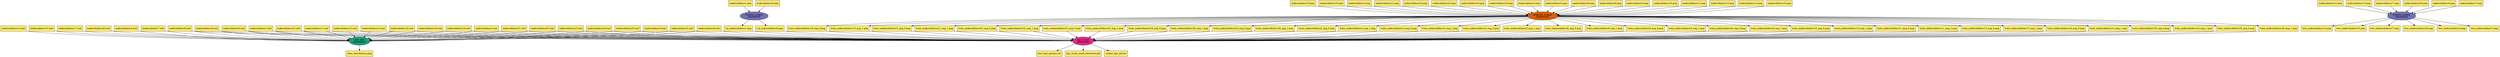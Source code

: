 digraph dag {
    ratio=fill
    node [style=filled,color="#444444",fillcolor="#ffed6f"]
    edge [arrowhead=normal,arrowsize=1.0]

    "ID0000001" [shape=ellipse,color="#000000",fillcolor="#1b9e77",label="dist_plot\nID0000001"]
    "ID0000002" [shape=ellipse,color="#000000",fillcolor="#d95f02",label="augment_images\nID0000002"]
    "ID0000003" [shape=ellipse,color="#000000",fillcolor="#7570b3",label="rename_images\nID0000003"]
    "ID0000004" [shape=ellipse,color="#000000",fillcolor="#7570b3",label="rename_images\nID0000004"]
    "ID0000005" [shape=ellipse,color="#000000",fillcolor="#e7298a",label="hpo_script\nID0000005"]
    "best_hpo_params.txt" [shape=rect,color="#000000",fillcolor="#ffed6f",label="best_hpo_params.txt"]
    "class_distribution.png" [shape=rect,color="#000000",fillcolor="#ffed6f",label="class_distribution.png"]
    "hpo_study_mask_detection.pkl" [shape=rect,color="#000000",fillcolor="#ffed6f",label="hpo_study_mask_detection.pkl"]
    "maksssksksss0.png" [shape=rect,color="#000000",fillcolor="#ffed6f",label="maksssksksss0.png"]
    "maksssksksss0.xml" [shape=rect,color="#000000",fillcolor="#ffed6f",label="maksssksksss0.xml"]
    "maksssksksss1.png" [shape=rect,color="#000000",fillcolor="#ffed6f",label="maksssksksss1.png"]
    "maksssksksss1.xml" [shape=rect,color="#000000",fillcolor="#ffed6f",label="maksssksksss1.xml"]
    "maksssksksss10.png" [shape=rect,color="#000000",fillcolor="#ffed6f",label="maksssksksss10.png"]
    "maksssksksss10.xml" [shape=rect,color="#000000",fillcolor="#ffed6f",label="maksssksksss10.xml"]
    "maksssksksss11.png" [shape=rect,color="#000000",fillcolor="#ffed6f",label="maksssksksss11.png"]
    "maksssksksss11.xml" [shape=rect,color="#000000",fillcolor="#ffed6f",label="maksssksksss11.xml"]
    "maksssksksss12.png" [shape=rect,color="#000000",fillcolor="#ffed6f",label="maksssksksss12.png"]
    "maksssksksss12.xml" [shape=rect,color="#000000",fillcolor="#ffed6f",label="maksssksksss12.xml"]
    "maksssksksss13.png" [shape=rect,color="#000000",fillcolor="#ffed6f",label="maksssksksss13.png"]
    "maksssksksss13.xml" [shape=rect,color="#000000",fillcolor="#ffed6f",label="maksssksksss13.xml"]
    "maksssksksss14.png" [shape=rect,color="#000000",fillcolor="#ffed6f",label="maksssksksss14.png"]
    "maksssksksss14.xml" [shape=rect,color="#000000",fillcolor="#ffed6f",label="maksssksksss14.xml"]
    "maksssksksss15.png" [shape=rect,color="#000000",fillcolor="#ffed6f",label="maksssksksss15.png"]
    "maksssksksss15.xml" [shape=rect,color="#000000",fillcolor="#ffed6f",label="maksssksksss15.xml"]
    "maksssksksss16.png" [shape=rect,color="#000000",fillcolor="#ffed6f",label="maksssksksss16.png"]
    "maksssksksss16.xml" [shape=rect,color="#000000",fillcolor="#ffed6f",label="maksssksksss16.xml"]
    "maksssksksss17.png" [shape=rect,color="#000000",fillcolor="#ffed6f",label="maksssksksss17.png"]
    "maksssksksss17.xml" [shape=rect,color="#000000",fillcolor="#ffed6f",label="maksssksksss17.xml"]
    "maksssksksss18.png" [shape=rect,color="#000000",fillcolor="#ffed6f",label="maksssksksss18.png"]
    "maksssksksss18.xml" [shape=rect,color="#000000",fillcolor="#ffed6f",label="maksssksksss18.xml"]
    "maksssksksss19.png" [shape=rect,color="#000000",fillcolor="#ffed6f",label="maksssksksss19.png"]
    "maksssksksss19.xml" [shape=rect,color="#000000",fillcolor="#ffed6f",label="maksssksksss19.xml"]
    "maksssksksss2.png" [shape=rect,color="#000000",fillcolor="#ffed6f",label="maksssksksss2.png"]
    "maksssksksss2.xml" [shape=rect,color="#000000",fillcolor="#ffed6f",label="maksssksksss2.xml"]
    "maksssksksss20.png" [shape=rect,color="#000000",fillcolor="#ffed6f",label="maksssksksss20.png"]
    "maksssksksss20.xml" [shape=rect,color="#000000",fillcolor="#ffed6f",label="maksssksksss20.xml"]
    "maksssksksss21.png" [shape=rect,color="#000000",fillcolor="#ffed6f",label="maksssksksss21.png"]
    "maksssksksss21.xml" [shape=rect,color="#000000",fillcolor="#ffed6f",label="maksssksksss21.xml"]
    "maksssksksss22.png" [shape=rect,color="#000000",fillcolor="#ffed6f",label="maksssksksss22.png"]
    "maksssksksss22.xml" [shape=rect,color="#000000",fillcolor="#ffed6f",label="maksssksksss22.xml"]
    "maksssksksss23.png" [shape=rect,color="#000000",fillcolor="#ffed6f",label="maksssksksss23.png"]
    "maksssksksss23.xml" [shape=rect,color="#000000",fillcolor="#ffed6f",label="maksssksksss23.xml"]
    "maksssksksss24.png" [shape=rect,color="#000000",fillcolor="#ffed6f",label="maksssksksss24.png"]
    "maksssksksss24.xml" [shape=rect,color="#000000",fillcolor="#ffed6f",label="maksssksksss24.xml"]
    "maksssksksss25.png" [shape=rect,color="#000000",fillcolor="#ffed6f",label="maksssksksss25.png"]
    "maksssksksss25.xml" [shape=rect,color="#000000",fillcolor="#ffed6f",label="maksssksksss25.xml"]
    "maksssksksss3.png" [shape=rect,color="#000000",fillcolor="#ffed6f",label="maksssksksss3.png"]
    "maksssksksss3.xml" [shape=rect,color="#000000",fillcolor="#ffed6f",label="maksssksksss3.xml"]
    "maksssksksss4.png" [shape=rect,color="#000000",fillcolor="#ffed6f",label="maksssksksss4.png"]
    "maksssksksss4.xml" [shape=rect,color="#000000",fillcolor="#ffed6f",label="maksssksksss4.xml"]
    "maksssksksss5.png" [shape=rect,color="#000000",fillcolor="#ffed6f",label="maksssksksss5.png"]
    "maksssksksss5.xml" [shape=rect,color="#000000",fillcolor="#ffed6f",label="maksssksksss5.xml"]
    "maksssksksss6.png" [shape=rect,color="#000000",fillcolor="#ffed6f",label="maksssksksss6.png"]
    "maksssksksss6.xml" [shape=rect,color="#000000",fillcolor="#ffed6f",label="maksssksksss6.xml"]
    "maksssksksss7.png" [shape=rect,color="#000000",fillcolor="#ffed6f",label="maksssksksss7.png"]
    "maksssksksss7.xml" [shape=rect,color="#000000",fillcolor="#ffed6f",label="maksssksksss7.xml"]
    "maksssksksss8.png" [shape=rect,color="#000000",fillcolor="#ffed6f",label="maksssksksss8.png"]
    "maksssksksss8.xml" [shape=rect,color="#000000",fillcolor="#ffed6f",label="maksssksksss8.xml"]
    "maksssksksss9.png" [shape=rect,color="#000000",fillcolor="#ffed6f",label="maksssksksss9.png"]
    "maksssksksss9.xml" [shape=rect,color="#000000",fillcolor="#ffed6f",label="maksssksksss9.xml"]
    "output_hpo_job.txt" [shape=rect,color="#000000",fillcolor="#ffed6f",label="output_hpo_job.txt"]
    "test_maksssksksss12.png" [shape=rect,color="#000000",fillcolor="#ffed6f",label="test_maksssksksss12.png"]
    "test_maksssksksss15.png" [shape=rect,color="#000000",fillcolor="#ffed6f",label="test_maksssksksss15.png"]
    "test_maksssksksss17.png" [shape=rect,color="#000000",fillcolor="#ffed6f",label="test_maksssksksss17.png"]
    "test_maksssksksss20.png" [shape=rect,color="#000000",fillcolor="#ffed6f",label="test_maksssksksss20.png"]
    "test_maksssksksss4.png" [shape=rect,color="#000000",fillcolor="#ffed6f",label="test_maksssksksss4.png"]
    "test_maksssksksss7.png" [shape=rect,color="#000000",fillcolor="#ffed6f",label="test_maksssksksss7.png"]
    "train_maksssksksss0_aug_0.png" [shape=rect,color="#000000",fillcolor="#ffed6f",label="train_maksssksksss0_aug_0.png"]
    "train_maksssksksss0_aug_1.png" [shape=rect,color="#000000",fillcolor="#ffed6f",label="train_maksssksksss0_aug_1.png"]
    "train_maksssksksss10_aug_0.png" [shape=rect,color="#000000",fillcolor="#ffed6f",label="train_maksssksksss10_aug_0.png"]
    "train_maksssksksss10_aug_1.png" [shape=rect,color="#000000",fillcolor="#ffed6f",label="train_maksssksksss10_aug_1.png"]
    "train_maksssksksss11_aug_0.png" [shape=rect,color="#000000",fillcolor="#ffed6f",label="train_maksssksksss11_aug_0.png"]
    "train_maksssksksss11_aug_1.png" [shape=rect,color="#000000",fillcolor="#ffed6f",label="train_maksssksksss11_aug_1.png"]
    "train_maksssksksss13_aug_0.png" [shape=rect,color="#000000",fillcolor="#ffed6f",label="train_maksssksksss13_aug_0.png"]
    "train_maksssksksss13_aug_1.png" [shape=rect,color="#000000",fillcolor="#ffed6f",label="train_maksssksksss13_aug_1.png"]
    "train_maksssksksss14_aug_0.png" [shape=rect,color="#000000",fillcolor="#ffed6f",label="train_maksssksksss14_aug_0.png"]
    "train_maksssksksss14_aug_1.png" [shape=rect,color="#000000",fillcolor="#ffed6f",label="train_maksssksksss14_aug_1.png"]
    "train_maksssksksss16_aug_0.png" [shape=rect,color="#000000",fillcolor="#ffed6f",label="train_maksssksksss16_aug_0.png"]
    "train_maksssksksss16_aug_1.png" [shape=rect,color="#000000",fillcolor="#ffed6f",label="train_maksssksksss16_aug_1.png"]
    "train_maksssksksss18_aug_0.png" [shape=rect,color="#000000",fillcolor="#ffed6f",label="train_maksssksksss18_aug_0.png"]
    "train_maksssksksss18_aug_1.png" [shape=rect,color="#000000",fillcolor="#ffed6f",label="train_maksssksksss18_aug_1.png"]
    "train_maksssksksss19_aug_0.png" [shape=rect,color="#000000",fillcolor="#ffed6f",label="train_maksssksksss19_aug_0.png"]
    "train_maksssksksss19_aug_1.png" [shape=rect,color="#000000",fillcolor="#ffed6f",label="train_maksssksksss19_aug_1.png"]
    "train_maksssksksss21_aug_0.png" [shape=rect,color="#000000",fillcolor="#ffed6f",label="train_maksssksksss21_aug_0.png"]
    "train_maksssksksss21_aug_1.png" [shape=rect,color="#000000",fillcolor="#ffed6f",label="train_maksssksksss21_aug_1.png"]
    "train_maksssksksss22_aug_0.png" [shape=rect,color="#000000",fillcolor="#ffed6f",label="train_maksssksksss22_aug_0.png"]
    "train_maksssksksss22_aug_1.png" [shape=rect,color="#000000",fillcolor="#ffed6f",label="train_maksssksksss22_aug_1.png"]
    "train_maksssksksss23_aug_0.png" [shape=rect,color="#000000",fillcolor="#ffed6f",label="train_maksssksksss23_aug_0.png"]
    "train_maksssksksss23_aug_1.png" [shape=rect,color="#000000",fillcolor="#ffed6f",label="train_maksssksksss23_aug_1.png"]
    "train_maksssksksss24_aug_0.png" [shape=rect,color="#000000",fillcolor="#ffed6f",label="train_maksssksksss24_aug_0.png"]
    "train_maksssksksss24_aug_1.png" [shape=rect,color="#000000",fillcolor="#ffed6f",label="train_maksssksksss24_aug_1.png"]
    "train_maksssksksss25_aug_0.png" [shape=rect,color="#000000",fillcolor="#ffed6f",label="train_maksssksksss25_aug_0.png"]
    "train_maksssksksss25_aug_1.png" [shape=rect,color="#000000",fillcolor="#ffed6f",label="train_maksssksksss25_aug_1.png"]
    "train_maksssksksss2_aug_0.png" [shape=rect,color="#000000",fillcolor="#ffed6f",label="train_maksssksksss2_aug_0.png"]
    "train_maksssksksss2_aug_1.png" [shape=rect,color="#000000",fillcolor="#ffed6f",label="train_maksssksksss2_aug_1.png"]
    "train_maksssksksss3_aug_0.png" [shape=rect,color="#000000",fillcolor="#ffed6f",label="train_maksssksksss3_aug_0.png"]
    "train_maksssksksss3_aug_1.png" [shape=rect,color="#000000",fillcolor="#ffed6f",label="train_maksssksksss3_aug_1.png"]
    "train_maksssksksss5_aug_0.png" [shape=rect,color="#000000",fillcolor="#ffed6f",label="train_maksssksksss5_aug_0.png"]
    "train_maksssksksss5_aug_1.png" [shape=rect,color="#000000",fillcolor="#ffed6f",label="train_maksssksksss5_aug_1.png"]
    "train_maksssksksss8_aug_0.png" [shape=rect,color="#000000",fillcolor="#ffed6f",label="train_maksssksksss8_aug_0.png"]
    "train_maksssksksss8_aug_1.png" [shape=rect,color="#000000",fillcolor="#ffed6f",label="train_maksssksksss8_aug_1.png"]
    "train_maksssksksss9_aug_0.png" [shape=rect,color="#000000",fillcolor="#ffed6f",label="train_maksssksksss9_aug_0.png"]
    "train_maksssksksss9_aug_1.png" [shape=rect,color="#000000",fillcolor="#ffed6f",label="train_maksssksksss9_aug_1.png"]
    "val_maksssksksss1.png" [shape=rect,color="#000000",fillcolor="#ffed6f",label="val_maksssksksss1.png"]
    "val_maksssksksss6.png" [shape=rect,color="#000000",fillcolor="#ffed6f",label="val_maksssksksss6.png"]
    "ID0000001" -> "class_distribution.png" [color="#000000"]
    "ID0000002" -> "train_maksssksksss5_aug_1.png" [color="#000000"]
    "ID0000002" -> "train_maksssksksss11_aug_1.png" [color="#000000"]
    "ID0000002" -> "train_maksssksksss22_aug_1.png" [color="#000000"]
    "ID0000002" -> "train_maksssksksss25_aug_0.png" [color="#000000"]
    "ID0000002" -> "train_maksssksksss14_aug_1.png" [color="#000000"]
    "ID0000002" -> "train_maksssksksss10_aug_1.png" [color="#000000"]
    "ID0000002" -> "train_maksssksksss21_aug_1.png" [color="#000000"]
    "ID0000002" -> "train_maksssksksss18_aug_1.png" [color="#000000"]
    "ID0000002" -> "train_maksssksksss13_aug_0.png" [color="#000000"]
    "ID0000002" -> "train_maksssksksss9_aug_0.png" [color="#000000"]
    "ID0000002" -> "train_maksssksksss8_aug_0.png" [color="#000000"]
    "ID0000002" -> "train_maksssksksss16_aug_0.png" [color="#000000"]
    "ID0000002" -> "train_maksssksksss13_aug_1.png" [color="#000000"]
    "ID0000002" -> "train_maksssksksss14_aug_0.png" [color="#000000"]
    "ID0000002" -> "train_maksssksksss8_aug_1.png" [color="#000000"]
    "ID0000002" -> "train_maksssksksss9_aug_1.png" [color="#000000"]
    "ID0000002" -> "train_maksssksksss3_aug_1.png" [color="#000000"]
    "ID0000002" -> "train_maksssksksss16_aug_1.png" [color="#000000"]
    "ID0000002" -> "train_maksssksksss11_aug_0.png" [color="#000000"]
    "ID0000002" -> "train_maksssksksss24_aug_0.png" [color="#000000"]
    "ID0000002" -> "train_maksssksksss3_aug_0.png" [color="#000000"]
    "ID0000002" -> "train_maksssksksss21_aug_0.png" [color="#000000"]
    "ID0000002" -> "train_maksssksksss25_aug_1.png" [color="#000000"]
    "ID0000002" -> "train_maksssksksss24_aug_1.png" [color="#000000"]
    "ID0000002" -> "train_maksssksksss18_aug_0.png" [color="#000000"]
    "ID0000002" -> "train_maksssksksss23_aug_0.png" [color="#000000"]
    "ID0000002" -> "train_maksssksksss10_aug_0.png" [color="#000000"]
    "ID0000002" -> "train_maksssksksss19_aug_0.png" [color="#000000"]
    "ID0000002" -> "train_maksssksksss0_aug_0.png" [color="#000000"]
    "ID0000002" -> "train_maksssksksss19_aug_1.png" [color="#000000"]
    "ID0000002" -> "train_maksssksksss22_aug_0.png" [color="#000000"]
    "ID0000002" -> "train_maksssksksss2_aug_1.png" [color="#000000"]
    "ID0000002" -> "train_maksssksksss5_aug_0.png" [color="#000000"]
    "ID0000002" -> "train_maksssksksss2_aug_0.png" [color="#000000"]
    "ID0000002" -> "train_maksssksksss23_aug_1.png" [color="#000000"]
    "ID0000002" -> "train_maksssksksss0_aug_1.png" [color="#000000"]
    "ID0000003" -> "val_maksssksksss6.png" [color="#000000"]
    "ID0000003" -> "val_maksssksksss1.png" [color="#000000"]
    "ID0000004" -> "test_maksssksksss15.png" [color="#000000"]
    "ID0000004" -> "test_maksssksksss17.png" [color="#000000"]
    "ID0000004" -> "test_maksssksksss4.png" [color="#000000"]
    "ID0000004" -> "test_maksssksksss12.png" [color="#000000"]
    "ID0000004" -> "test_maksssksksss7.png" [color="#000000"]
    "ID0000004" -> "test_maksssksksss20.png" [color="#000000"]
    "ID0000005" -> "output_hpo_job.txt" [color="#000000"]
    "ID0000005" -> "best_hpo_params.txt" [color="#000000"]
    "ID0000005" -> "hpo_study_mask_detection.pkl" [color="#000000"]
    "maksssksksss0.png" -> "ID0000002" [color="#000000"]
    "maksssksksss0.xml" -> "ID0000001" [color="#000000"]
    "maksssksksss0.xml" -> "ID0000005" [color="#000000"]
    "maksssksksss1.png" -> "ID0000003" [color="#000000"]
    "maksssksksss1.xml" -> "ID0000001" [color="#000000"]
    "maksssksksss1.xml" -> "ID0000005" [color="#000000"]
    "maksssksksss10.png" -> "ID0000002" [color="#000000"]
    "maksssksksss10.xml" -> "ID0000001" [color="#000000"]
    "maksssksksss10.xml" -> "ID0000005" [color="#000000"]
    "maksssksksss11.png" -> "ID0000002" [color="#000000"]
    "maksssksksss11.xml" -> "ID0000001" [color="#000000"]
    "maksssksksss11.xml" -> "ID0000005" [color="#000000"]
    "maksssksksss12.png" -> "ID0000004" [color="#000000"]
    "maksssksksss12.xml" -> "ID0000001" [color="#000000"]
    "maksssksksss13.png" -> "ID0000002" [color="#000000"]
    "maksssksksss13.xml" -> "ID0000001" [color="#000000"]
    "maksssksksss13.xml" -> "ID0000005" [color="#000000"]
    "maksssksksss14.png" -> "ID0000002" [color="#000000"]
    "maksssksksss14.xml" -> "ID0000001" [color="#000000"]
    "maksssksksss14.xml" -> "ID0000005" [color="#000000"]
    "maksssksksss15.png" -> "ID0000004" [color="#000000"]
    "maksssksksss15.xml" -> "ID0000001" [color="#000000"]
    "maksssksksss16.png" -> "ID0000002" [color="#000000"]
    "maksssksksss16.xml" -> "ID0000001" [color="#000000"]
    "maksssksksss16.xml" -> "ID0000005" [color="#000000"]
    "maksssksksss17.png" -> "ID0000004" [color="#000000"]
    "maksssksksss17.xml" -> "ID0000001" [color="#000000"]
    "maksssksksss18.png" -> "ID0000002" [color="#000000"]
    "maksssksksss18.xml" -> "ID0000001" [color="#000000"]
    "maksssksksss18.xml" -> "ID0000005" [color="#000000"]
    "maksssksksss19.png" -> "ID0000002" [color="#000000"]
    "maksssksksss19.xml" -> "ID0000001" [color="#000000"]
    "maksssksksss19.xml" -> "ID0000005" [color="#000000"]
    "maksssksksss2.png" -> "ID0000002" [color="#000000"]
    "maksssksksss2.xml" -> "ID0000001" [color="#000000"]
    "maksssksksss2.xml" -> "ID0000005" [color="#000000"]
    "maksssksksss20.png" -> "ID0000004" [color="#000000"]
    "maksssksksss20.xml" -> "ID0000001" [color="#000000"]
    "maksssksksss21.png" -> "ID0000002" [color="#000000"]
    "maksssksksss21.xml" -> "ID0000001" [color="#000000"]
    "maksssksksss21.xml" -> "ID0000005" [color="#000000"]
    "maksssksksss22.png" -> "ID0000002" [color="#000000"]
    "maksssksksss22.xml" -> "ID0000001" [color="#000000"]
    "maksssksksss22.xml" -> "ID0000005" [color="#000000"]
    "maksssksksss23.png" -> "ID0000002" [color="#000000"]
    "maksssksksss23.xml" -> "ID0000001" [color="#000000"]
    "maksssksksss23.xml" -> "ID0000005" [color="#000000"]
    "maksssksksss24.png" -> "ID0000002" [color="#000000"]
    "maksssksksss24.xml" -> "ID0000001" [color="#000000"]
    "maksssksksss24.xml" -> "ID0000005" [color="#000000"]
    "maksssksksss25.png" -> "ID0000002" [color="#000000"]
    "maksssksksss25.xml" -> "ID0000001" [color="#000000"]
    "maksssksksss25.xml" -> "ID0000005" [color="#000000"]
    "maksssksksss3.png" -> "ID0000002" [color="#000000"]
    "maksssksksss3.xml" -> "ID0000001" [color="#000000"]
    "maksssksksss3.xml" -> "ID0000005" [color="#000000"]
    "maksssksksss4.png" -> "ID0000004" [color="#000000"]
    "maksssksksss4.xml" -> "ID0000001" [color="#000000"]
    "maksssksksss5.png" -> "ID0000002" [color="#000000"]
    "maksssksksss5.xml" -> "ID0000001" [color="#000000"]
    "maksssksksss5.xml" -> "ID0000005" [color="#000000"]
    "maksssksksss6.png" -> "ID0000003" [color="#000000"]
    "maksssksksss6.xml" -> "ID0000001" [color="#000000"]
    "maksssksksss6.xml" -> "ID0000005" [color="#000000"]
    "maksssksksss7.png" -> "ID0000004" [color="#000000"]
    "maksssksksss7.xml" -> "ID0000001" [color="#000000"]
    "maksssksksss8.png" -> "ID0000002" [color="#000000"]
    "maksssksksss8.xml" -> "ID0000001" [color="#000000"]
    "maksssksksss8.xml" -> "ID0000005" [color="#000000"]
    "maksssksksss9.png" -> "ID0000002" [color="#000000"]
    "maksssksksss9.xml" -> "ID0000001" [color="#000000"]
    "maksssksksss9.xml" -> "ID0000005" [color="#000000"]
    "train_maksssksksss0_aug_0.png" -> "ID0000005" [color="#000000"]
    "train_maksssksksss0_aug_1.png" -> "ID0000005" [color="#000000"]
    "train_maksssksksss10_aug_0.png" -> "ID0000005" [color="#000000"]
    "train_maksssksksss10_aug_1.png" -> "ID0000005" [color="#000000"]
    "train_maksssksksss11_aug_0.png" -> "ID0000005" [color="#000000"]
    "train_maksssksksss11_aug_1.png" -> "ID0000005" [color="#000000"]
    "train_maksssksksss13_aug_0.png" -> "ID0000005" [color="#000000"]
    "train_maksssksksss13_aug_1.png" -> "ID0000005" [color="#000000"]
    "train_maksssksksss14_aug_0.png" -> "ID0000005" [color="#000000"]
    "train_maksssksksss14_aug_1.png" -> "ID0000005" [color="#000000"]
    "train_maksssksksss16_aug_0.png" -> "ID0000005" [color="#000000"]
    "train_maksssksksss16_aug_1.png" -> "ID0000005" [color="#000000"]
    "train_maksssksksss18_aug_0.png" -> "ID0000005" [color="#000000"]
    "train_maksssksksss18_aug_1.png" -> "ID0000005" [color="#000000"]
    "train_maksssksksss19_aug_0.png" -> "ID0000005" [color="#000000"]
    "train_maksssksksss19_aug_1.png" -> "ID0000005" [color="#000000"]
    "train_maksssksksss21_aug_0.png" -> "ID0000005" [color="#000000"]
    "train_maksssksksss21_aug_1.png" -> "ID0000005" [color="#000000"]
    "train_maksssksksss22_aug_0.png" -> "ID0000005" [color="#000000"]
    "train_maksssksksss22_aug_1.png" -> "ID0000005" [color="#000000"]
    "train_maksssksksss23_aug_0.png" -> "ID0000005" [color="#000000"]
    "train_maksssksksss23_aug_1.png" -> "ID0000005" [color="#000000"]
    "train_maksssksksss24_aug_0.png" -> "ID0000005" [color="#000000"]
    "train_maksssksksss24_aug_1.png" -> "ID0000005" [color="#000000"]
    "train_maksssksksss25_aug_0.png" -> "ID0000005" [color="#000000"]
    "train_maksssksksss25_aug_1.png" -> "ID0000005" [color="#000000"]
    "train_maksssksksss2_aug_0.png" -> "ID0000005" [color="#000000"]
    "train_maksssksksss2_aug_1.png" -> "ID0000005" [color="#000000"]
    "train_maksssksksss3_aug_0.png" -> "ID0000005" [color="#000000"]
    "train_maksssksksss3_aug_1.png" -> "ID0000005" [color="#000000"]
    "train_maksssksksss5_aug_0.png" -> "ID0000005" [color="#000000"]
    "train_maksssksksss5_aug_1.png" -> "ID0000005" [color="#000000"]
    "train_maksssksksss8_aug_0.png" -> "ID0000005" [color="#000000"]
    "train_maksssksksss8_aug_1.png" -> "ID0000005" [color="#000000"]
    "train_maksssksksss9_aug_0.png" -> "ID0000005" [color="#000000"]
    "train_maksssksksss9_aug_1.png" -> "ID0000005" [color="#000000"]
    "val_maksssksksss1.png" -> "ID0000005" [color="#000000"]
    "val_maksssksksss6.png" -> "ID0000005" [color="#000000"]
}
